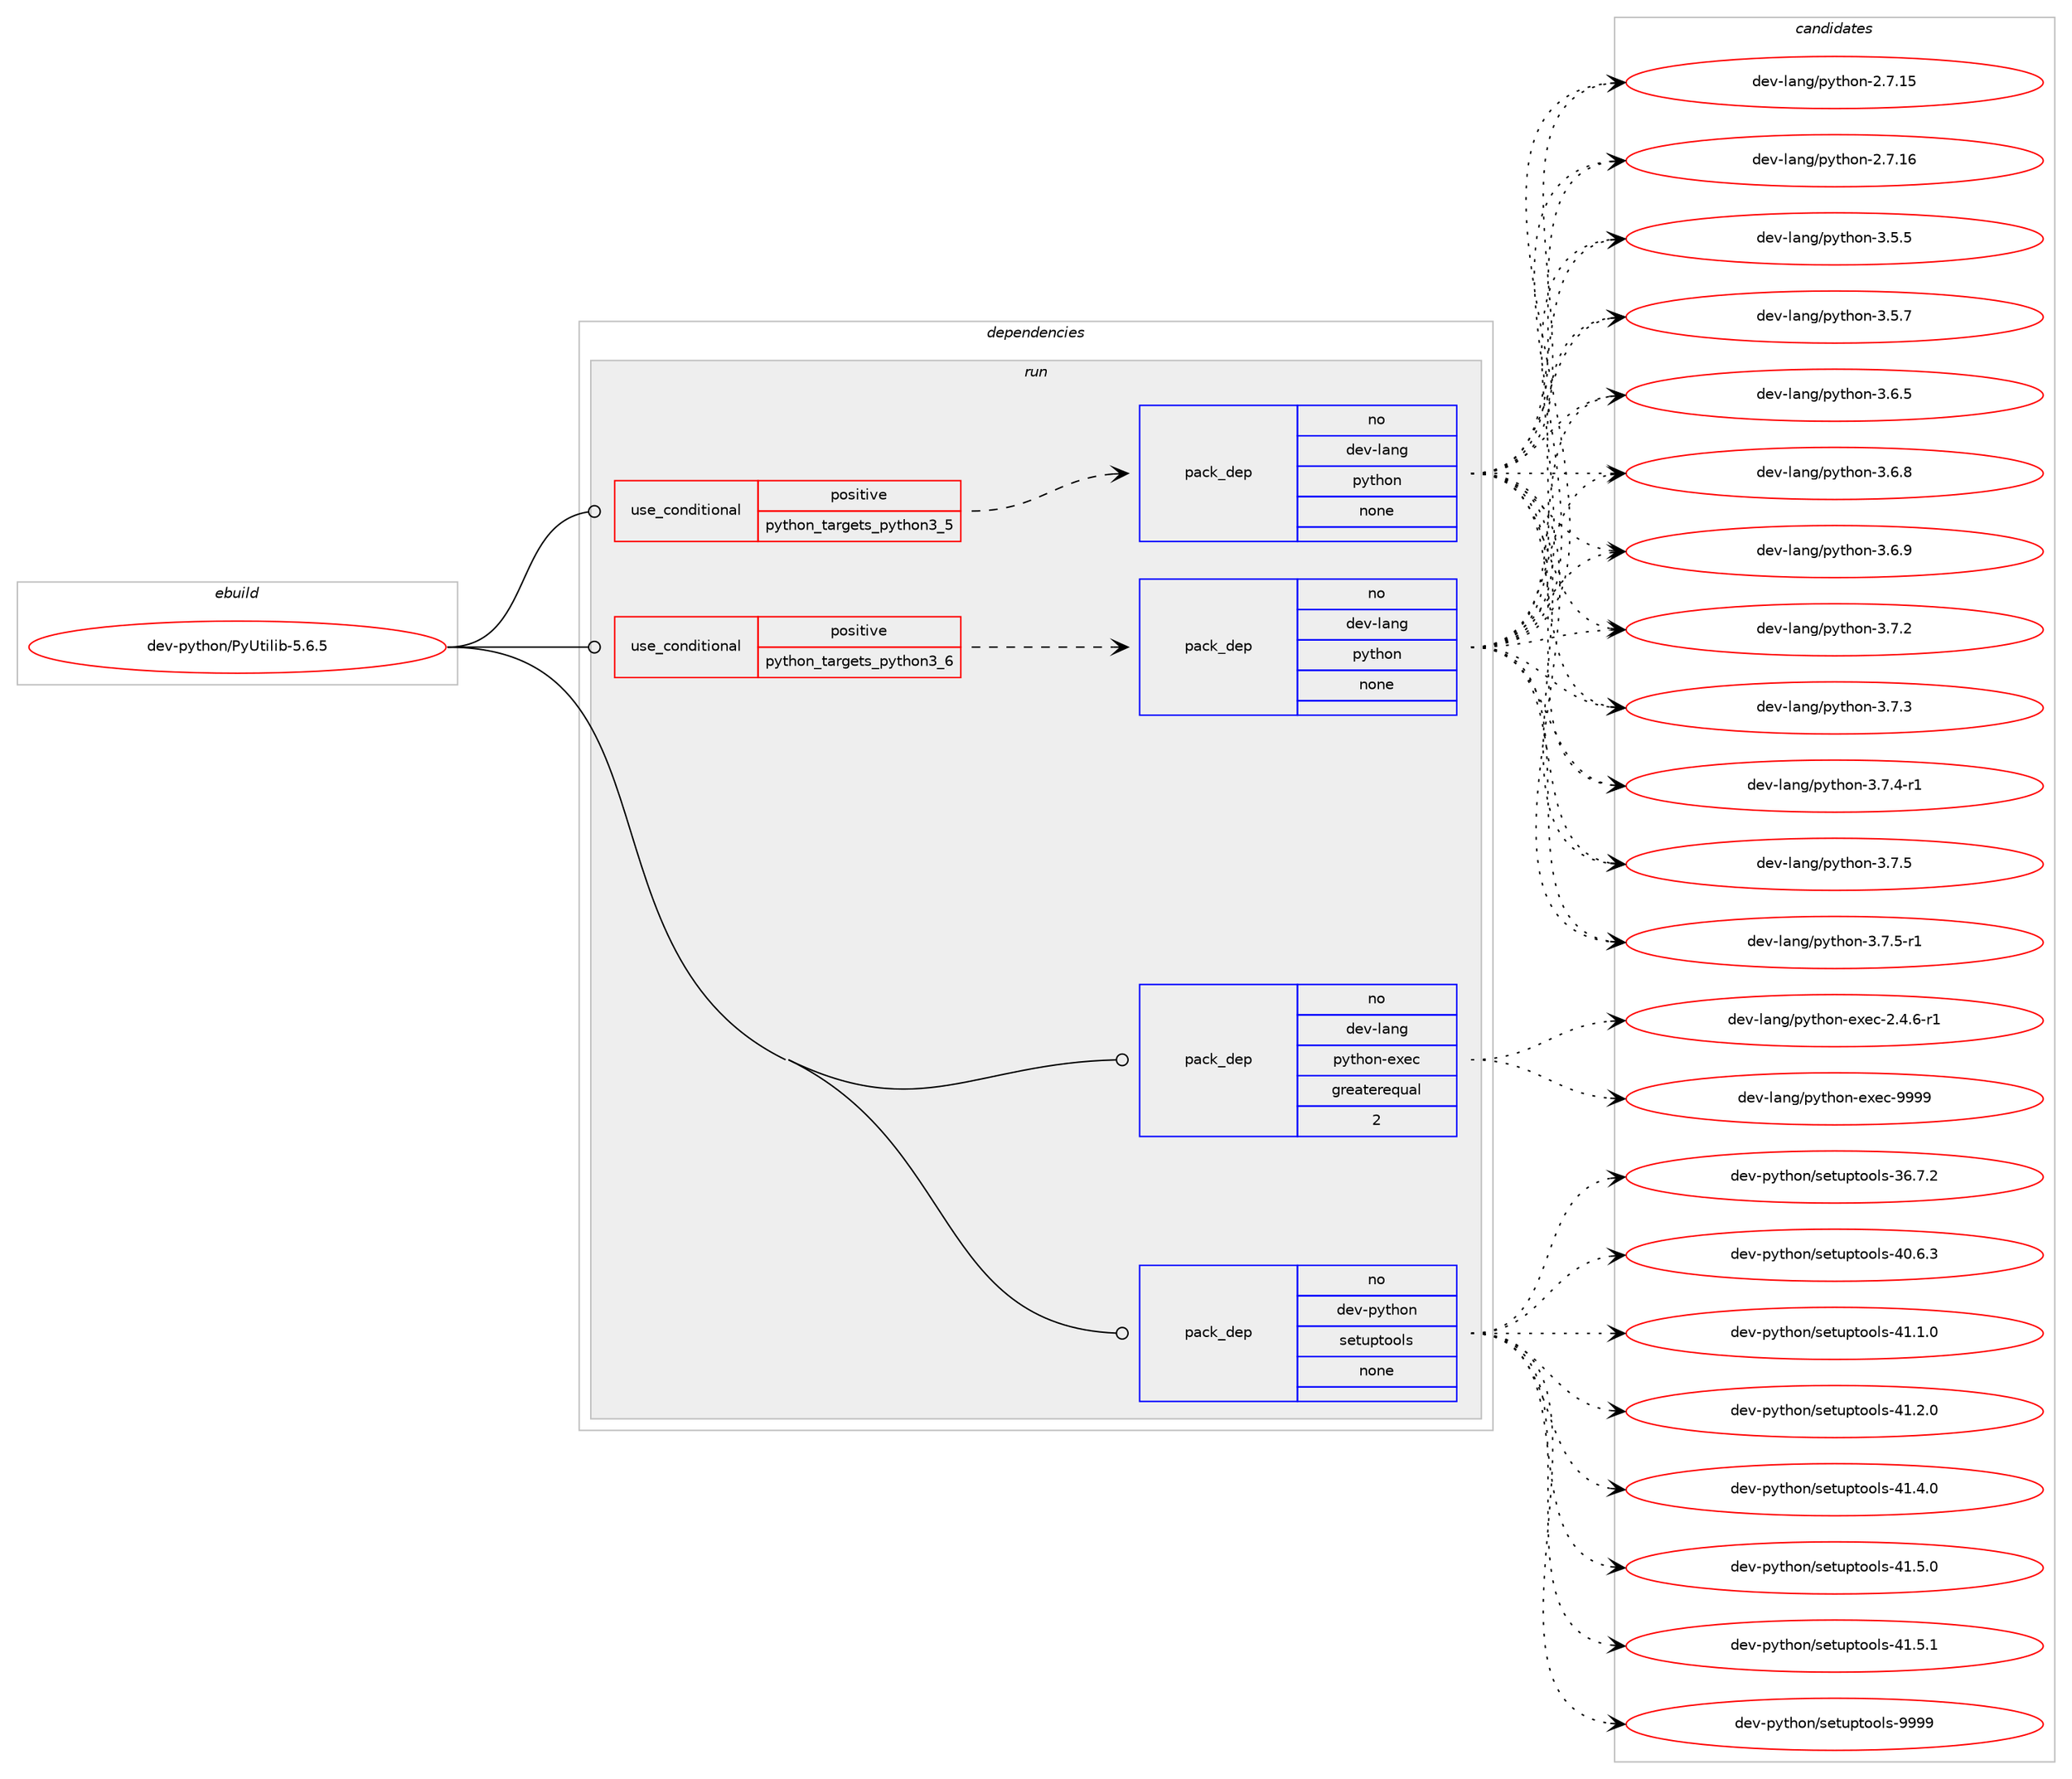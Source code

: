 digraph prolog {

# *************
# Graph options
# *************

newrank=true;
concentrate=true;
compound=true;
graph [rankdir=LR,fontname=Helvetica,fontsize=10,ranksep=1.5];#, ranksep=2.5, nodesep=0.2];
edge  [arrowhead=vee];
node  [fontname=Helvetica,fontsize=10];

# **********
# The ebuild
# **********

subgraph cluster_leftcol {
color=gray;
rank=same;
label=<<i>ebuild</i>>;
id [label="dev-python/PyUtilib-5.6.5", color=red, width=4, href="../dev-python/PyUtilib-5.6.5.svg"];
}

# ****************
# The dependencies
# ****************

subgraph cluster_midcol {
color=gray;
label=<<i>dependencies</i>>;
subgraph cluster_compile {
fillcolor="#eeeeee";
style=filled;
label=<<i>compile</i>>;
}
subgraph cluster_compileandrun {
fillcolor="#eeeeee";
style=filled;
label=<<i>compile and run</i>>;
}
subgraph cluster_run {
fillcolor="#eeeeee";
style=filled;
label=<<i>run</i>>;
subgraph cond135838 {
dependency593202 [label=<<TABLE BORDER="0" CELLBORDER="1" CELLSPACING="0" CELLPADDING="4"><TR><TD ROWSPAN="3" CELLPADDING="10">use_conditional</TD></TR><TR><TD>positive</TD></TR><TR><TD>python_targets_python3_5</TD></TR></TABLE>>, shape=none, color=red];
subgraph pack445594 {
dependency593203 [label=<<TABLE BORDER="0" CELLBORDER="1" CELLSPACING="0" CELLPADDING="4" WIDTH="220"><TR><TD ROWSPAN="6" CELLPADDING="30">pack_dep</TD></TR><TR><TD WIDTH="110">no</TD></TR><TR><TD>dev-lang</TD></TR><TR><TD>python</TD></TR><TR><TD>none</TD></TR><TR><TD></TD></TR></TABLE>>, shape=none, color=blue];
}
dependency593202:e -> dependency593203:w [weight=20,style="dashed",arrowhead="vee"];
}
id:e -> dependency593202:w [weight=20,style="solid",arrowhead="odot"];
subgraph cond135839 {
dependency593204 [label=<<TABLE BORDER="0" CELLBORDER="1" CELLSPACING="0" CELLPADDING="4"><TR><TD ROWSPAN="3" CELLPADDING="10">use_conditional</TD></TR><TR><TD>positive</TD></TR><TR><TD>python_targets_python3_6</TD></TR></TABLE>>, shape=none, color=red];
subgraph pack445595 {
dependency593205 [label=<<TABLE BORDER="0" CELLBORDER="1" CELLSPACING="0" CELLPADDING="4" WIDTH="220"><TR><TD ROWSPAN="6" CELLPADDING="30">pack_dep</TD></TR><TR><TD WIDTH="110">no</TD></TR><TR><TD>dev-lang</TD></TR><TR><TD>python</TD></TR><TR><TD>none</TD></TR><TR><TD></TD></TR></TABLE>>, shape=none, color=blue];
}
dependency593204:e -> dependency593205:w [weight=20,style="dashed",arrowhead="vee"];
}
id:e -> dependency593204:w [weight=20,style="solid",arrowhead="odot"];
subgraph pack445596 {
dependency593206 [label=<<TABLE BORDER="0" CELLBORDER="1" CELLSPACING="0" CELLPADDING="4" WIDTH="220"><TR><TD ROWSPAN="6" CELLPADDING="30">pack_dep</TD></TR><TR><TD WIDTH="110">no</TD></TR><TR><TD>dev-lang</TD></TR><TR><TD>python-exec</TD></TR><TR><TD>greaterequal</TD></TR><TR><TD>2</TD></TR></TABLE>>, shape=none, color=blue];
}
id:e -> dependency593206:w [weight=20,style="solid",arrowhead="odot"];
subgraph pack445597 {
dependency593207 [label=<<TABLE BORDER="0" CELLBORDER="1" CELLSPACING="0" CELLPADDING="4" WIDTH="220"><TR><TD ROWSPAN="6" CELLPADDING="30">pack_dep</TD></TR><TR><TD WIDTH="110">no</TD></TR><TR><TD>dev-python</TD></TR><TR><TD>setuptools</TD></TR><TR><TD>none</TD></TR><TR><TD></TD></TR></TABLE>>, shape=none, color=blue];
}
id:e -> dependency593207:w [weight=20,style="solid",arrowhead="odot"];
}
}

# **************
# The candidates
# **************

subgraph cluster_choices {
rank=same;
color=gray;
label=<<i>candidates</i>>;

subgraph choice445594 {
color=black;
nodesep=1;
choice10010111845108971101034711212111610411111045504655464953 [label="dev-lang/python-2.7.15", color=red, width=4,href="../dev-lang/python-2.7.15.svg"];
choice10010111845108971101034711212111610411111045504655464954 [label="dev-lang/python-2.7.16", color=red, width=4,href="../dev-lang/python-2.7.16.svg"];
choice100101118451089711010347112121116104111110455146534653 [label="dev-lang/python-3.5.5", color=red, width=4,href="../dev-lang/python-3.5.5.svg"];
choice100101118451089711010347112121116104111110455146534655 [label="dev-lang/python-3.5.7", color=red, width=4,href="../dev-lang/python-3.5.7.svg"];
choice100101118451089711010347112121116104111110455146544653 [label="dev-lang/python-3.6.5", color=red, width=4,href="../dev-lang/python-3.6.5.svg"];
choice100101118451089711010347112121116104111110455146544656 [label="dev-lang/python-3.6.8", color=red, width=4,href="../dev-lang/python-3.6.8.svg"];
choice100101118451089711010347112121116104111110455146544657 [label="dev-lang/python-3.6.9", color=red, width=4,href="../dev-lang/python-3.6.9.svg"];
choice100101118451089711010347112121116104111110455146554650 [label="dev-lang/python-3.7.2", color=red, width=4,href="../dev-lang/python-3.7.2.svg"];
choice100101118451089711010347112121116104111110455146554651 [label="dev-lang/python-3.7.3", color=red, width=4,href="../dev-lang/python-3.7.3.svg"];
choice1001011184510897110103471121211161041111104551465546524511449 [label="dev-lang/python-3.7.4-r1", color=red, width=4,href="../dev-lang/python-3.7.4-r1.svg"];
choice100101118451089711010347112121116104111110455146554653 [label="dev-lang/python-3.7.5", color=red, width=4,href="../dev-lang/python-3.7.5.svg"];
choice1001011184510897110103471121211161041111104551465546534511449 [label="dev-lang/python-3.7.5-r1", color=red, width=4,href="../dev-lang/python-3.7.5-r1.svg"];
dependency593203:e -> choice10010111845108971101034711212111610411111045504655464953:w [style=dotted,weight="100"];
dependency593203:e -> choice10010111845108971101034711212111610411111045504655464954:w [style=dotted,weight="100"];
dependency593203:e -> choice100101118451089711010347112121116104111110455146534653:w [style=dotted,weight="100"];
dependency593203:e -> choice100101118451089711010347112121116104111110455146534655:w [style=dotted,weight="100"];
dependency593203:e -> choice100101118451089711010347112121116104111110455146544653:w [style=dotted,weight="100"];
dependency593203:e -> choice100101118451089711010347112121116104111110455146544656:w [style=dotted,weight="100"];
dependency593203:e -> choice100101118451089711010347112121116104111110455146544657:w [style=dotted,weight="100"];
dependency593203:e -> choice100101118451089711010347112121116104111110455146554650:w [style=dotted,weight="100"];
dependency593203:e -> choice100101118451089711010347112121116104111110455146554651:w [style=dotted,weight="100"];
dependency593203:e -> choice1001011184510897110103471121211161041111104551465546524511449:w [style=dotted,weight="100"];
dependency593203:e -> choice100101118451089711010347112121116104111110455146554653:w [style=dotted,weight="100"];
dependency593203:e -> choice1001011184510897110103471121211161041111104551465546534511449:w [style=dotted,weight="100"];
}
subgraph choice445595 {
color=black;
nodesep=1;
choice10010111845108971101034711212111610411111045504655464953 [label="dev-lang/python-2.7.15", color=red, width=4,href="../dev-lang/python-2.7.15.svg"];
choice10010111845108971101034711212111610411111045504655464954 [label="dev-lang/python-2.7.16", color=red, width=4,href="../dev-lang/python-2.7.16.svg"];
choice100101118451089711010347112121116104111110455146534653 [label="dev-lang/python-3.5.5", color=red, width=4,href="../dev-lang/python-3.5.5.svg"];
choice100101118451089711010347112121116104111110455146534655 [label="dev-lang/python-3.5.7", color=red, width=4,href="../dev-lang/python-3.5.7.svg"];
choice100101118451089711010347112121116104111110455146544653 [label="dev-lang/python-3.6.5", color=red, width=4,href="../dev-lang/python-3.6.5.svg"];
choice100101118451089711010347112121116104111110455146544656 [label="dev-lang/python-3.6.8", color=red, width=4,href="../dev-lang/python-3.6.8.svg"];
choice100101118451089711010347112121116104111110455146544657 [label="dev-lang/python-3.6.9", color=red, width=4,href="../dev-lang/python-3.6.9.svg"];
choice100101118451089711010347112121116104111110455146554650 [label="dev-lang/python-3.7.2", color=red, width=4,href="../dev-lang/python-3.7.2.svg"];
choice100101118451089711010347112121116104111110455146554651 [label="dev-lang/python-3.7.3", color=red, width=4,href="../dev-lang/python-3.7.3.svg"];
choice1001011184510897110103471121211161041111104551465546524511449 [label="dev-lang/python-3.7.4-r1", color=red, width=4,href="../dev-lang/python-3.7.4-r1.svg"];
choice100101118451089711010347112121116104111110455146554653 [label="dev-lang/python-3.7.5", color=red, width=4,href="../dev-lang/python-3.7.5.svg"];
choice1001011184510897110103471121211161041111104551465546534511449 [label="dev-lang/python-3.7.5-r1", color=red, width=4,href="../dev-lang/python-3.7.5-r1.svg"];
dependency593205:e -> choice10010111845108971101034711212111610411111045504655464953:w [style=dotted,weight="100"];
dependency593205:e -> choice10010111845108971101034711212111610411111045504655464954:w [style=dotted,weight="100"];
dependency593205:e -> choice100101118451089711010347112121116104111110455146534653:w [style=dotted,weight="100"];
dependency593205:e -> choice100101118451089711010347112121116104111110455146534655:w [style=dotted,weight="100"];
dependency593205:e -> choice100101118451089711010347112121116104111110455146544653:w [style=dotted,weight="100"];
dependency593205:e -> choice100101118451089711010347112121116104111110455146544656:w [style=dotted,weight="100"];
dependency593205:e -> choice100101118451089711010347112121116104111110455146544657:w [style=dotted,weight="100"];
dependency593205:e -> choice100101118451089711010347112121116104111110455146554650:w [style=dotted,weight="100"];
dependency593205:e -> choice100101118451089711010347112121116104111110455146554651:w [style=dotted,weight="100"];
dependency593205:e -> choice1001011184510897110103471121211161041111104551465546524511449:w [style=dotted,weight="100"];
dependency593205:e -> choice100101118451089711010347112121116104111110455146554653:w [style=dotted,weight="100"];
dependency593205:e -> choice1001011184510897110103471121211161041111104551465546534511449:w [style=dotted,weight="100"];
}
subgraph choice445596 {
color=black;
nodesep=1;
choice10010111845108971101034711212111610411111045101120101994550465246544511449 [label="dev-lang/python-exec-2.4.6-r1", color=red, width=4,href="../dev-lang/python-exec-2.4.6-r1.svg"];
choice10010111845108971101034711212111610411111045101120101994557575757 [label="dev-lang/python-exec-9999", color=red, width=4,href="../dev-lang/python-exec-9999.svg"];
dependency593206:e -> choice10010111845108971101034711212111610411111045101120101994550465246544511449:w [style=dotted,weight="100"];
dependency593206:e -> choice10010111845108971101034711212111610411111045101120101994557575757:w [style=dotted,weight="100"];
}
subgraph choice445597 {
color=black;
nodesep=1;
choice100101118451121211161041111104711510111611711211611111110811545515446554650 [label="dev-python/setuptools-36.7.2", color=red, width=4,href="../dev-python/setuptools-36.7.2.svg"];
choice100101118451121211161041111104711510111611711211611111110811545524846544651 [label="dev-python/setuptools-40.6.3", color=red, width=4,href="../dev-python/setuptools-40.6.3.svg"];
choice100101118451121211161041111104711510111611711211611111110811545524946494648 [label="dev-python/setuptools-41.1.0", color=red, width=4,href="../dev-python/setuptools-41.1.0.svg"];
choice100101118451121211161041111104711510111611711211611111110811545524946504648 [label="dev-python/setuptools-41.2.0", color=red, width=4,href="../dev-python/setuptools-41.2.0.svg"];
choice100101118451121211161041111104711510111611711211611111110811545524946524648 [label="dev-python/setuptools-41.4.0", color=red, width=4,href="../dev-python/setuptools-41.4.0.svg"];
choice100101118451121211161041111104711510111611711211611111110811545524946534648 [label="dev-python/setuptools-41.5.0", color=red, width=4,href="../dev-python/setuptools-41.5.0.svg"];
choice100101118451121211161041111104711510111611711211611111110811545524946534649 [label="dev-python/setuptools-41.5.1", color=red, width=4,href="../dev-python/setuptools-41.5.1.svg"];
choice10010111845112121116104111110471151011161171121161111111081154557575757 [label="dev-python/setuptools-9999", color=red, width=4,href="../dev-python/setuptools-9999.svg"];
dependency593207:e -> choice100101118451121211161041111104711510111611711211611111110811545515446554650:w [style=dotted,weight="100"];
dependency593207:e -> choice100101118451121211161041111104711510111611711211611111110811545524846544651:w [style=dotted,weight="100"];
dependency593207:e -> choice100101118451121211161041111104711510111611711211611111110811545524946494648:w [style=dotted,weight="100"];
dependency593207:e -> choice100101118451121211161041111104711510111611711211611111110811545524946504648:w [style=dotted,weight="100"];
dependency593207:e -> choice100101118451121211161041111104711510111611711211611111110811545524946524648:w [style=dotted,weight="100"];
dependency593207:e -> choice100101118451121211161041111104711510111611711211611111110811545524946534648:w [style=dotted,weight="100"];
dependency593207:e -> choice100101118451121211161041111104711510111611711211611111110811545524946534649:w [style=dotted,weight="100"];
dependency593207:e -> choice10010111845112121116104111110471151011161171121161111111081154557575757:w [style=dotted,weight="100"];
}
}

}
